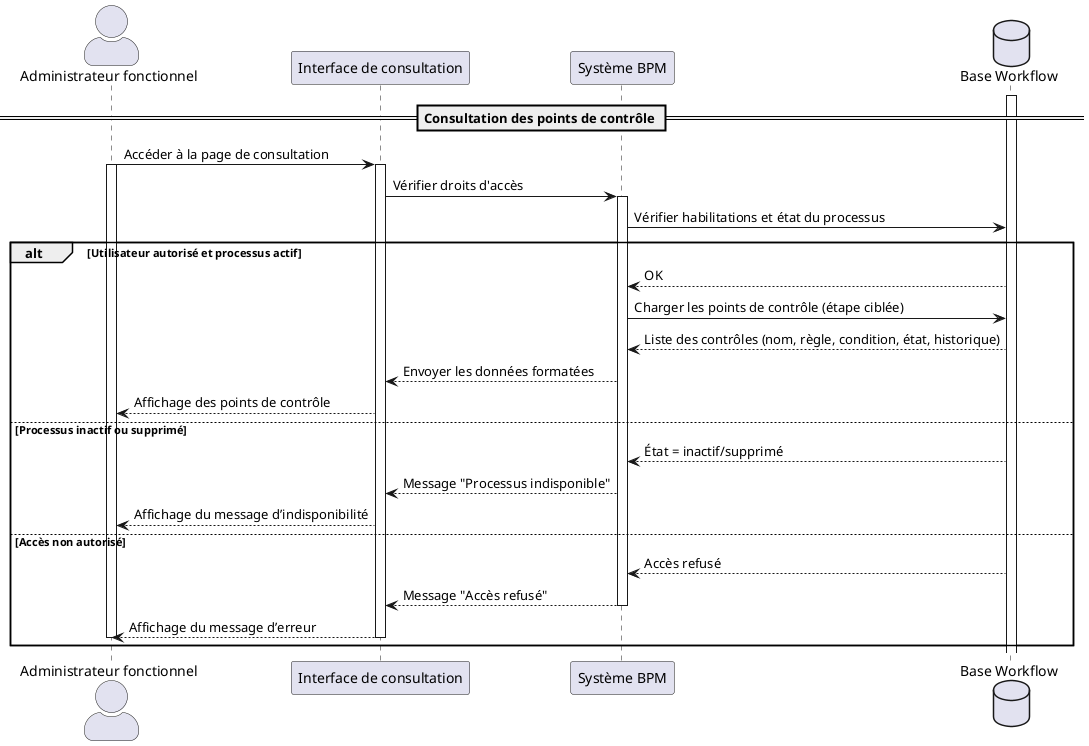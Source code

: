 @startuml UC053
skinparam actorStyle awesome

actor "Administrateur fonctionnel" as Admin
participant "Interface de consultation" as UI
participant "Système BPM" as BPM
database "Base Workflow" as DB

== Consultation des points de contrôle ==
activate DB
Admin -> UI : Accéder à la page de consultation
activate Admin
activate UI
UI -> BPM : Vérifier droits d'accès
activate BPM
BPM -> DB : Vérifier habilitations et état du processus
alt Utilisateur autorisé et processus actif
    DB --> BPM : OK
    BPM -> DB : Charger les points de contrôle (étape ciblée)
    DB --> BPM : Liste des contrôles (nom, règle, condition, état, historique)
    BPM --> UI : Envoyer les données formatées
    UI --> Admin : Affichage des points de contrôle
else Processus inactif ou supprimé
    DB --> BPM : État = inactif/supprimé
    BPM --> UI : Message "Processus indisponible"
    UI --> Admin : Affichage du message d’indisponibilité
else Accès non autorisé
    DB --> BPM : Accès refusé
    BPM --> UI : Message "Accès refusé"
    deactivate BPM
    UI --> Admin : Affichage du message d’erreur
    deactivate UI
    deactivate Admin
end

@enduml
